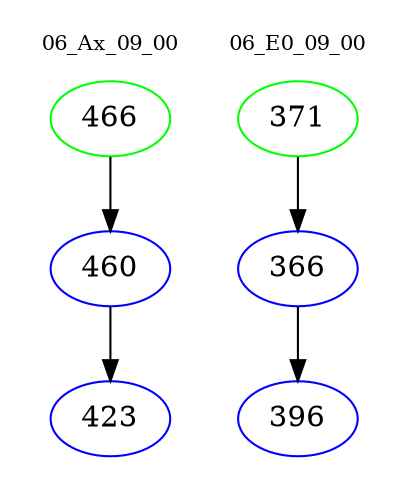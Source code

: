 digraph{
subgraph cluster_0 {
color = white
label = "06_Ax_09_00";
fontsize=10;
T0_466 [label="466", color="green"]
T0_466 -> T0_460 [color="black"]
T0_460 [label="460", color="blue"]
T0_460 -> T0_423 [color="black"]
T0_423 [label="423", color="blue"]
}
subgraph cluster_1 {
color = white
label = "06_E0_09_00";
fontsize=10;
T1_371 [label="371", color="green"]
T1_371 -> T1_366 [color="black"]
T1_366 [label="366", color="blue"]
T1_366 -> T1_396 [color="black"]
T1_396 [label="396", color="blue"]
}
}
